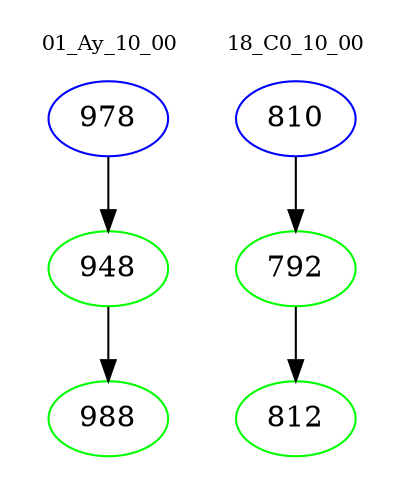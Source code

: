 digraph{
subgraph cluster_0 {
color = white
label = "01_Ay_10_00";
fontsize=10;
T0_978 [label="978", color="blue"]
T0_978 -> T0_948 [color="black"]
T0_948 [label="948", color="green"]
T0_948 -> T0_988 [color="black"]
T0_988 [label="988", color="green"]
}
subgraph cluster_1 {
color = white
label = "18_C0_10_00";
fontsize=10;
T1_810 [label="810", color="blue"]
T1_810 -> T1_792 [color="black"]
T1_792 [label="792", color="green"]
T1_792 -> T1_812 [color="black"]
T1_812 [label="812", color="green"]
}
}
